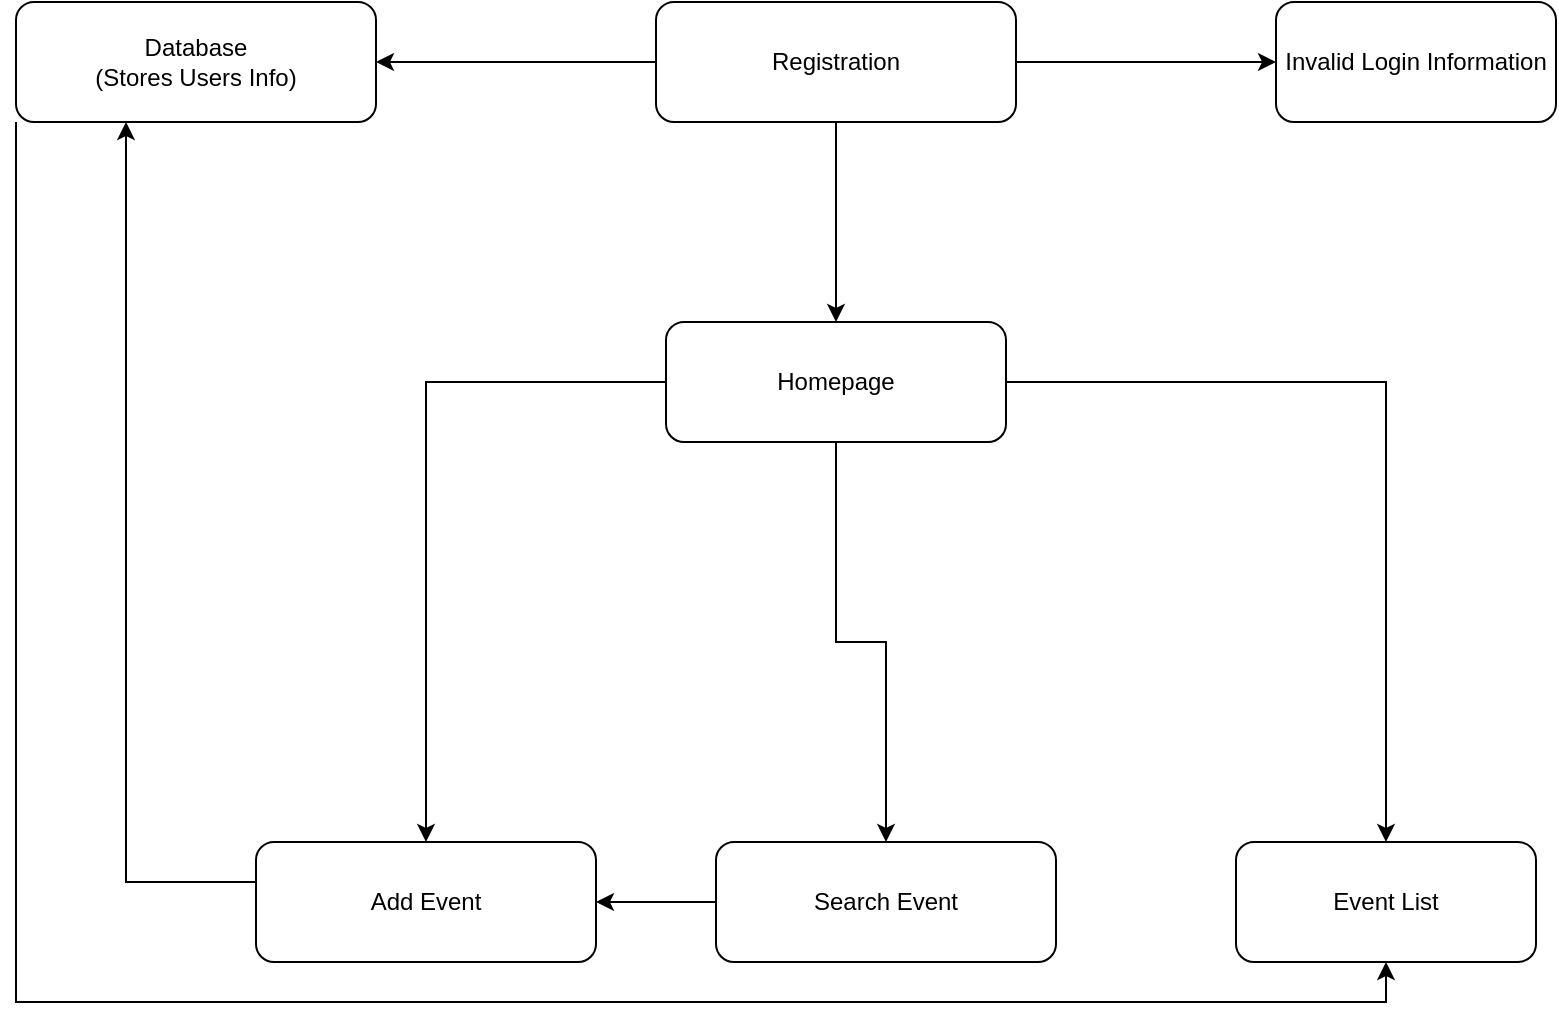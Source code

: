 <mxfile version="25.0.1">
  <diagram id="C5RBs43oDa-KdzZeNtuy" name="Page-1">
    <mxGraphModel dx="1042" dy="533" grid="1" gridSize="10" guides="1" tooltips="1" connect="1" arrows="1" fold="1" page="1" pageScale="1" pageWidth="827" pageHeight="1169" math="0" shadow="0">
      <root>
        <mxCell id="WIyWlLk6GJQsqaUBKTNV-0" />
        <mxCell id="WIyWlLk6GJQsqaUBKTNV-1" parent="WIyWlLk6GJQsqaUBKTNV-0" />
        <mxCell id="lEPquxGeCKUcFUrLxLYC-2" value="" style="edgeStyle=orthogonalEdgeStyle;rounded=0;orthogonalLoop=1;jettySize=auto;html=1;" edge="1" parent="WIyWlLk6GJQsqaUBKTNV-1" source="lEPquxGeCKUcFUrLxLYC-0" target="lEPquxGeCKUcFUrLxLYC-1">
          <mxGeometry relative="1" as="geometry" />
        </mxCell>
        <mxCell id="lEPquxGeCKUcFUrLxLYC-6" value="" style="edgeStyle=orthogonalEdgeStyle;rounded=0;orthogonalLoop=1;jettySize=auto;html=1;" edge="1" parent="WIyWlLk6GJQsqaUBKTNV-1" source="lEPquxGeCKUcFUrLxLYC-0" target="lEPquxGeCKUcFUrLxLYC-5">
          <mxGeometry relative="1" as="geometry" />
        </mxCell>
        <mxCell id="lEPquxGeCKUcFUrLxLYC-8" value="" style="edgeStyle=orthogonalEdgeStyle;rounded=0;orthogonalLoop=1;jettySize=auto;html=1;" edge="1" parent="WIyWlLk6GJQsqaUBKTNV-1" source="lEPquxGeCKUcFUrLxLYC-0" target="lEPquxGeCKUcFUrLxLYC-7">
          <mxGeometry relative="1" as="geometry" />
        </mxCell>
        <mxCell id="lEPquxGeCKUcFUrLxLYC-0" value="Registration" style="rounded=1;whiteSpace=wrap;html=1;" vertex="1" parent="WIyWlLk6GJQsqaUBKTNV-1">
          <mxGeometry x="360" y="120" width="180" height="60" as="geometry" />
        </mxCell>
        <mxCell id="lEPquxGeCKUcFUrLxLYC-4" value="" style="edgeStyle=orthogonalEdgeStyle;rounded=0;orthogonalLoop=1;jettySize=auto;html=1;" edge="1" parent="WIyWlLk6GJQsqaUBKTNV-1" source="lEPquxGeCKUcFUrLxLYC-1" target="lEPquxGeCKUcFUrLxLYC-3">
          <mxGeometry relative="1" as="geometry" />
        </mxCell>
        <mxCell id="lEPquxGeCKUcFUrLxLYC-13" value="" style="edgeStyle=orthogonalEdgeStyle;rounded=0;orthogonalLoop=1;jettySize=auto;html=1;" edge="1" parent="WIyWlLk6GJQsqaUBKTNV-1" source="lEPquxGeCKUcFUrLxLYC-1" target="lEPquxGeCKUcFUrLxLYC-12">
          <mxGeometry relative="1" as="geometry" />
        </mxCell>
        <mxCell id="lEPquxGeCKUcFUrLxLYC-15" value="" style="edgeStyle=orthogonalEdgeStyle;rounded=0;orthogonalLoop=1;jettySize=auto;html=1;" edge="1" parent="WIyWlLk6GJQsqaUBKTNV-1" source="lEPquxGeCKUcFUrLxLYC-1" target="lEPquxGeCKUcFUrLxLYC-14">
          <mxGeometry relative="1" as="geometry" />
        </mxCell>
        <mxCell id="lEPquxGeCKUcFUrLxLYC-1" value="Homepage" style="whiteSpace=wrap;html=1;rounded=1;" vertex="1" parent="WIyWlLk6GJQsqaUBKTNV-1">
          <mxGeometry x="365" y="280" width="170" height="60" as="geometry" />
        </mxCell>
        <mxCell id="lEPquxGeCKUcFUrLxLYC-3" value="Add Event" style="whiteSpace=wrap;html=1;rounded=1;" vertex="1" parent="WIyWlLk6GJQsqaUBKTNV-1">
          <mxGeometry x="160" y="540" width="170" height="60" as="geometry" />
        </mxCell>
        <mxCell id="lEPquxGeCKUcFUrLxLYC-16" style="edgeStyle=orthogonalEdgeStyle;rounded=0;orthogonalLoop=1;jettySize=auto;html=1;exitX=0;exitY=1;exitDx=0;exitDy=0;entryX=0.5;entryY=1;entryDx=0;entryDy=0;" edge="1" parent="WIyWlLk6GJQsqaUBKTNV-1" source="lEPquxGeCKUcFUrLxLYC-5" target="lEPquxGeCKUcFUrLxLYC-14">
          <mxGeometry relative="1" as="geometry" />
        </mxCell>
        <mxCell id="lEPquxGeCKUcFUrLxLYC-5" value="Database&lt;div&gt;(Stores Users Info)&lt;/div&gt;" style="whiteSpace=wrap;html=1;rounded=1;" vertex="1" parent="WIyWlLk6GJQsqaUBKTNV-1">
          <mxGeometry x="40" y="120" width="180" height="60" as="geometry" />
        </mxCell>
        <mxCell id="lEPquxGeCKUcFUrLxLYC-7" value="Invalid Login Information" style="whiteSpace=wrap;html=1;rounded=1;" vertex="1" parent="WIyWlLk6GJQsqaUBKTNV-1">
          <mxGeometry x="670" y="120" width="140" height="60" as="geometry" />
        </mxCell>
        <mxCell id="lEPquxGeCKUcFUrLxLYC-11" value="" style="endArrow=classic;html=1;rounded=0;entryX=0.5;entryY=1;entryDx=0;entryDy=0;" edge="1" parent="WIyWlLk6GJQsqaUBKTNV-1">
          <mxGeometry width="50" height="50" relative="1" as="geometry">
            <mxPoint x="130" y="560" as="sourcePoint" />
            <mxPoint x="95" y="180" as="targetPoint" />
            <Array as="points">
              <mxPoint x="160" y="560" />
              <mxPoint x="95" y="560" />
            </Array>
          </mxGeometry>
        </mxCell>
        <mxCell id="lEPquxGeCKUcFUrLxLYC-17" style="edgeStyle=orthogonalEdgeStyle;rounded=0;orthogonalLoop=1;jettySize=auto;html=1;exitX=0;exitY=0.5;exitDx=0;exitDy=0;entryX=1;entryY=0.5;entryDx=0;entryDy=0;" edge="1" parent="WIyWlLk6GJQsqaUBKTNV-1" source="lEPquxGeCKUcFUrLxLYC-12" target="lEPquxGeCKUcFUrLxLYC-3">
          <mxGeometry relative="1" as="geometry" />
        </mxCell>
        <mxCell id="lEPquxGeCKUcFUrLxLYC-12" value="Search Event" style="whiteSpace=wrap;html=1;rounded=1;" vertex="1" parent="WIyWlLk6GJQsqaUBKTNV-1">
          <mxGeometry x="390" y="540" width="170" height="60" as="geometry" />
        </mxCell>
        <mxCell id="lEPquxGeCKUcFUrLxLYC-14" value="Event List" style="whiteSpace=wrap;html=1;rounded=1;" vertex="1" parent="WIyWlLk6GJQsqaUBKTNV-1">
          <mxGeometry x="650" y="540" width="150" height="60" as="geometry" />
        </mxCell>
      </root>
    </mxGraphModel>
  </diagram>
</mxfile>
